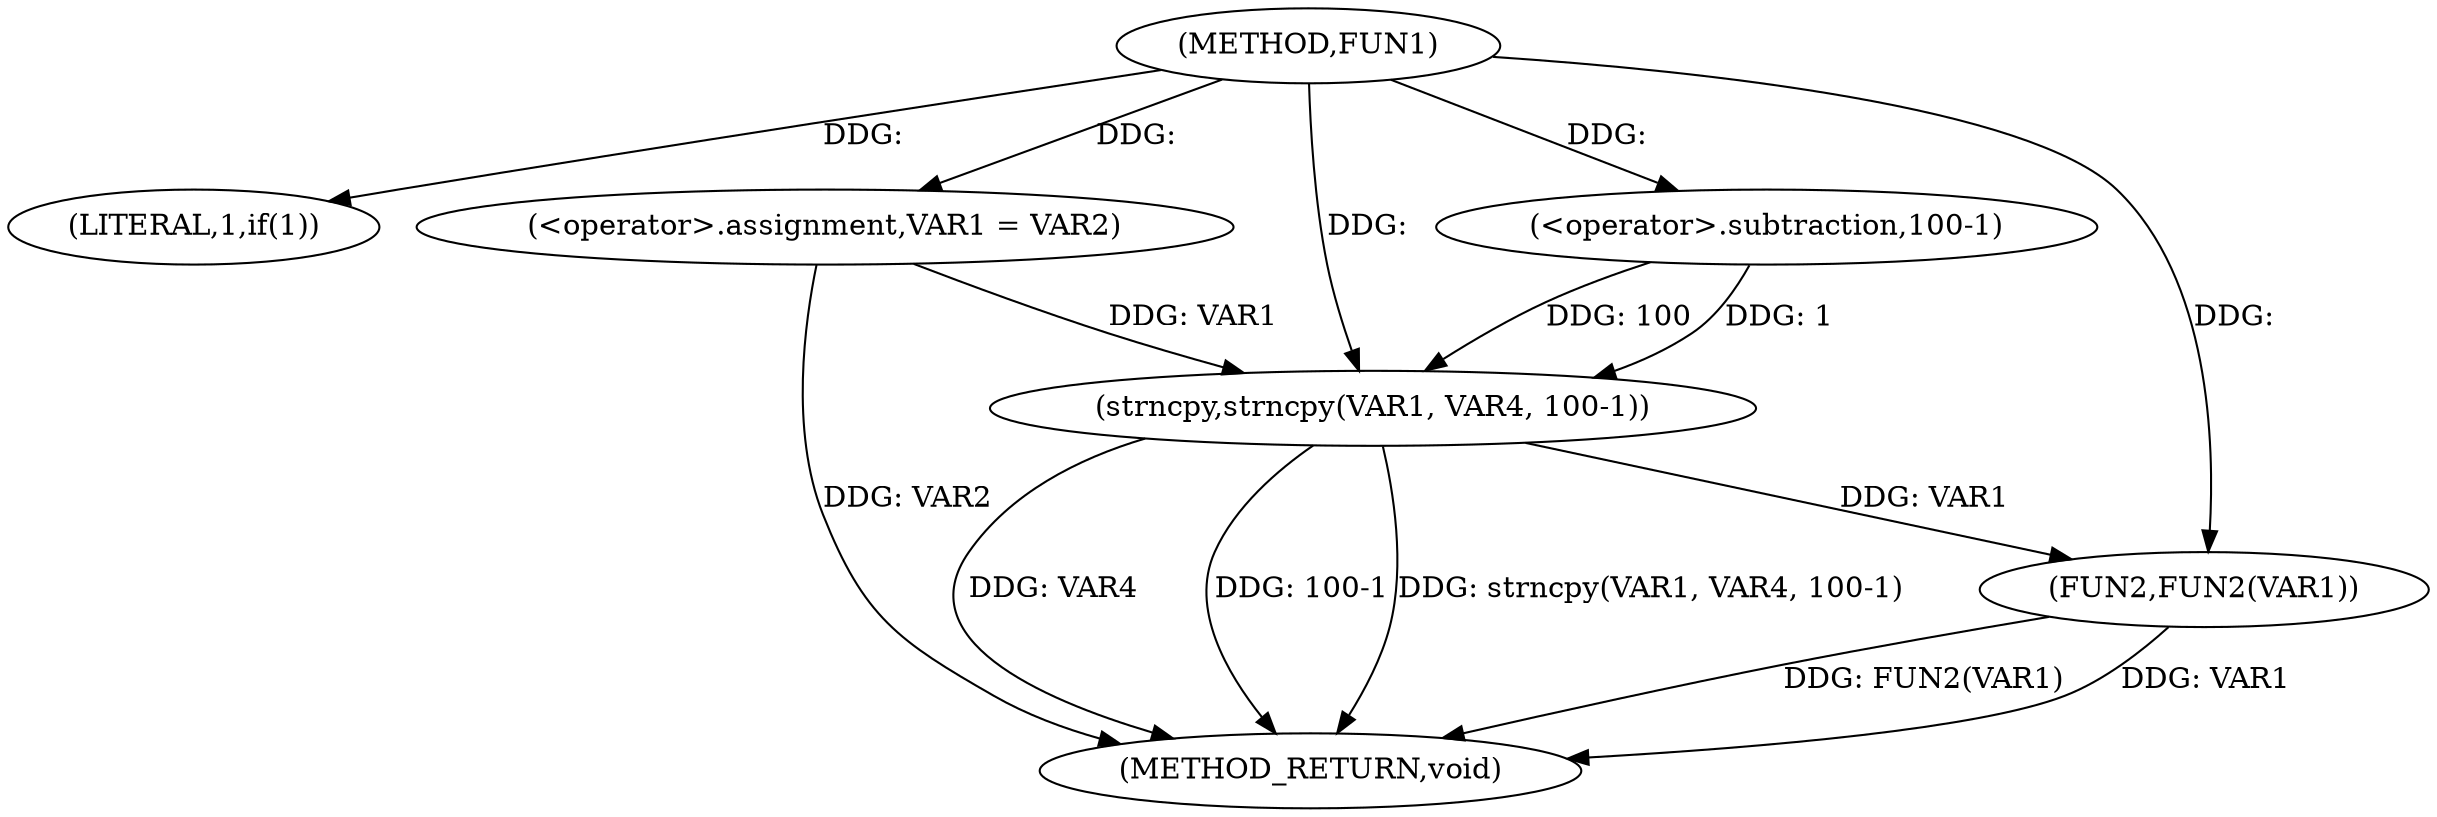 digraph FUN1 {  
"1000100" [label = "(METHOD,FUN1)" ]
"1000121" [label = "(METHOD_RETURN,void)" ]
"1000106" [label = "(LITERAL,1,if(1))" ]
"1000108" [label = "(<operator>.assignment,VAR1 = VAR2)" ]
"1000113" [label = "(strncpy,strncpy(VAR1, VAR4, 100-1))" ]
"1000116" [label = "(<operator>.subtraction,100-1)" ]
"1000119" [label = "(FUN2,FUN2(VAR1))" ]
  "1000113" -> "1000121"  [ label = "DDG: VAR4"] 
  "1000119" -> "1000121"  [ label = "DDG: FUN2(VAR1)"] 
  "1000113" -> "1000121"  [ label = "DDG: 100-1"] 
  "1000113" -> "1000121"  [ label = "DDG: strncpy(VAR1, VAR4, 100-1)"] 
  "1000108" -> "1000121"  [ label = "DDG: VAR2"] 
  "1000119" -> "1000121"  [ label = "DDG: VAR1"] 
  "1000100" -> "1000106"  [ label = "DDG: "] 
  "1000100" -> "1000108"  [ label = "DDG: "] 
  "1000108" -> "1000113"  [ label = "DDG: VAR1"] 
  "1000100" -> "1000113"  [ label = "DDG: "] 
  "1000116" -> "1000113"  [ label = "DDG: 100"] 
  "1000116" -> "1000113"  [ label = "DDG: 1"] 
  "1000100" -> "1000116"  [ label = "DDG: "] 
  "1000113" -> "1000119"  [ label = "DDG: VAR1"] 
  "1000100" -> "1000119"  [ label = "DDG: "] 
}
